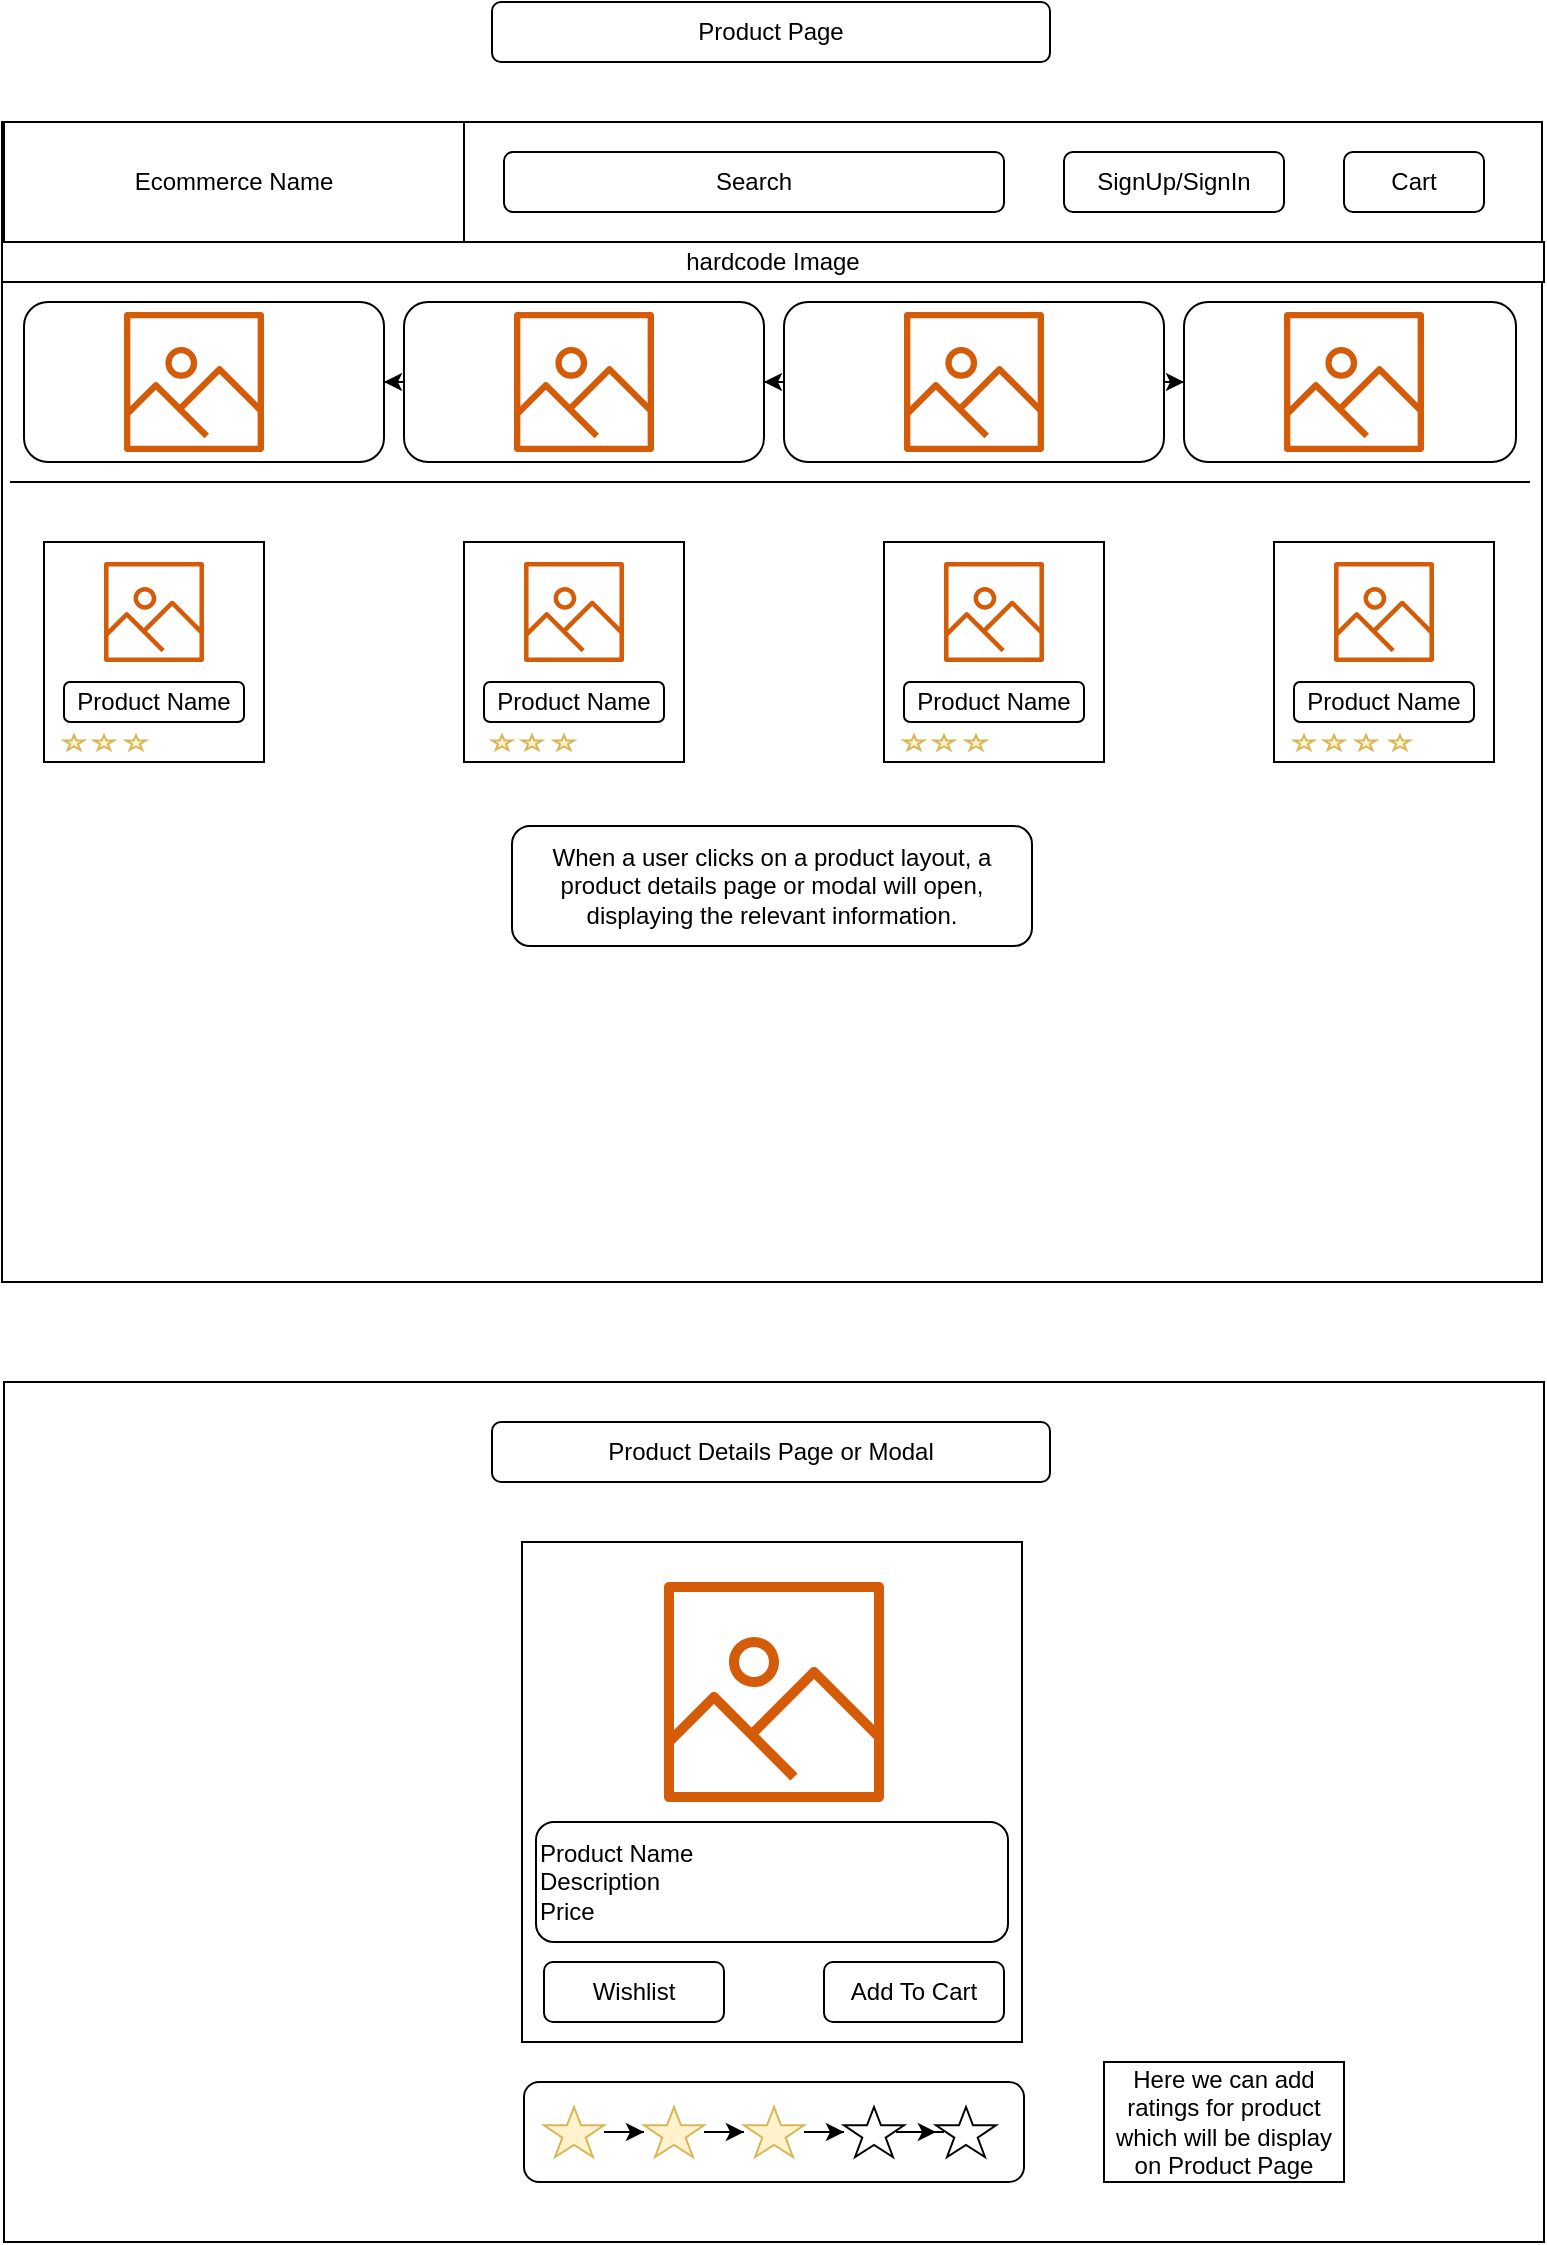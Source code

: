 <mxfile version="21.5.1" type="github">
  <diagram name="Page-1" id="87ZkGZSKprPE7Jpp-hti">
    <mxGraphModel dx="1468" dy="991" grid="1" gridSize="10" guides="1" tooltips="1" connect="1" arrows="1" fold="1" page="1" pageScale="1" pageWidth="827" pageHeight="1169" math="0" shadow="0">
      <root>
        <mxCell id="0" />
        <mxCell id="1" parent="0" />
        <mxCell id="6q_l_qIWVP6Lyo2Kyk2n-1" value="" style="rounded=0;whiteSpace=wrap;html=1;" parent="1" vertex="1">
          <mxGeometry x="29" y="70" width="770" height="580" as="geometry" />
        </mxCell>
        <mxCell id="6q_l_qIWVP6Lyo2Kyk2n-2" value="Product Page" style="rounded=1;whiteSpace=wrap;html=1;" parent="1" vertex="1">
          <mxGeometry x="274" y="10" width="279" height="30" as="geometry" />
        </mxCell>
        <mxCell id="6q_l_qIWVP6Lyo2Kyk2n-4" value="Cart" style="rounded=1;whiteSpace=wrap;html=1;" parent="1" vertex="1">
          <mxGeometry x="700" y="85" width="70" height="30" as="geometry" />
        </mxCell>
        <mxCell id="6q_l_qIWVP6Lyo2Kyk2n-5" value="SignUp/SignIn" style="rounded=1;whiteSpace=wrap;html=1;" parent="1" vertex="1">
          <mxGeometry x="560" y="85" width="110" height="30" as="geometry" />
        </mxCell>
        <mxCell id="6q_l_qIWVP6Lyo2Kyk2n-6" value="hardcode Image" style="rounded=0;whiteSpace=wrap;html=1;" parent="1" vertex="1">
          <mxGeometry x="29" y="130" width="771" height="20" as="geometry" />
        </mxCell>
        <mxCell id="6q_l_qIWVP6Lyo2Kyk2n-7" value="Ecommerce Name" style="rounded=0;whiteSpace=wrap;html=1;" parent="1" vertex="1">
          <mxGeometry x="30" y="70" width="230" height="60" as="geometry" />
        </mxCell>
        <mxCell id="fMObdR9FiFRtV0M5q8pQ-2" value="Search" style="rounded=1;whiteSpace=wrap;html=1;" vertex="1" parent="1">
          <mxGeometry x="280" y="85" width="250" height="30" as="geometry" />
        </mxCell>
        <mxCell id="fMObdR9FiFRtV0M5q8pQ-5" value="" style="edgeStyle=orthogonalEdgeStyle;rounded=0;orthogonalLoop=1;jettySize=auto;html=1;" edge="1" parent="1">
          <mxGeometry relative="1" as="geometry">
            <mxPoint x="210" y="200" as="sourcePoint" />
            <mxPoint x="220" y="200" as="targetPoint" />
          </mxGeometry>
        </mxCell>
        <mxCell id="fMObdR9FiFRtV0M5q8pQ-9" value="" style="edgeStyle=orthogonalEdgeStyle;rounded=0;orthogonalLoop=1;jettySize=auto;html=1;" edge="1" parent="1" source="fMObdR9FiFRtV0M5q8pQ-6" target="fMObdR9FiFRtV0M5q8pQ-8">
          <mxGeometry relative="1" as="geometry" />
        </mxCell>
        <mxCell id="fMObdR9FiFRtV0M5q8pQ-11" value="" style="edgeStyle=orthogonalEdgeStyle;rounded=0;orthogonalLoop=1;jettySize=auto;html=1;" edge="1" parent="1" source="fMObdR9FiFRtV0M5q8pQ-6" target="fMObdR9FiFRtV0M5q8pQ-10">
          <mxGeometry relative="1" as="geometry" />
        </mxCell>
        <mxCell id="fMObdR9FiFRtV0M5q8pQ-6" value="" style="rounded=1;whiteSpace=wrap;html=1;" vertex="1" parent="1">
          <mxGeometry x="420" y="160" width="190" height="80" as="geometry" />
        </mxCell>
        <mxCell id="fMObdR9FiFRtV0M5q8pQ-8" value="" style="rounded=1;whiteSpace=wrap;html=1;" vertex="1" parent="1">
          <mxGeometry x="620" y="160" width="166" height="80" as="geometry" />
        </mxCell>
        <mxCell id="fMObdR9FiFRtV0M5q8pQ-13" value="" style="edgeStyle=orthogonalEdgeStyle;rounded=0;orthogonalLoop=1;jettySize=auto;html=1;" edge="1" parent="1" source="fMObdR9FiFRtV0M5q8pQ-10" target="fMObdR9FiFRtV0M5q8pQ-12">
          <mxGeometry relative="1" as="geometry" />
        </mxCell>
        <mxCell id="fMObdR9FiFRtV0M5q8pQ-10" value="" style="rounded=1;whiteSpace=wrap;html=1;" vertex="1" parent="1">
          <mxGeometry x="230" y="160" width="180" height="80" as="geometry" />
        </mxCell>
        <mxCell id="fMObdR9FiFRtV0M5q8pQ-12" value="" style="rounded=1;whiteSpace=wrap;html=1;" vertex="1" parent="1">
          <mxGeometry x="40" y="160" width="180" height="80" as="geometry" />
        </mxCell>
        <mxCell id="fMObdR9FiFRtV0M5q8pQ-14" value="" style="sketch=0;outlineConnect=0;fontColor=#232F3E;gradientColor=none;fillColor=#D45B07;strokeColor=none;dashed=0;verticalLabelPosition=bottom;verticalAlign=top;align=center;html=1;fontSize=12;fontStyle=0;aspect=fixed;pointerEvents=1;shape=mxgraph.aws4.container_registry_image;" vertex="1" parent="1">
          <mxGeometry x="90" y="165" width="70" height="70" as="geometry" />
        </mxCell>
        <mxCell id="fMObdR9FiFRtV0M5q8pQ-16" value="" style="sketch=0;outlineConnect=0;fontColor=#232F3E;gradientColor=none;fillColor=#D45B07;strokeColor=none;dashed=0;verticalLabelPosition=bottom;verticalAlign=top;align=center;html=1;fontSize=12;fontStyle=0;aspect=fixed;pointerEvents=1;shape=mxgraph.aws4.container_registry_image;" vertex="1" parent="1">
          <mxGeometry x="670" y="165" width="70" height="70" as="geometry" />
        </mxCell>
        <mxCell id="fMObdR9FiFRtV0M5q8pQ-17" value="" style="sketch=0;outlineConnect=0;fontColor=#232F3E;gradientColor=none;fillColor=#D45B07;strokeColor=none;dashed=0;verticalLabelPosition=bottom;verticalAlign=top;align=center;html=1;fontSize=12;fontStyle=0;aspect=fixed;pointerEvents=1;shape=mxgraph.aws4.container_registry_image;" vertex="1" parent="1">
          <mxGeometry x="480" y="165" width="70" height="70" as="geometry" />
        </mxCell>
        <mxCell id="fMObdR9FiFRtV0M5q8pQ-18" value="" style="sketch=0;outlineConnect=0;fontColor=#232F3E;gradientColor=none;fillColor=#D45B07;strokeColor=none;dashed=0;verticalLabelPosition=bottom;verticalAlign=top;align=center;html=1;fontSize=12;fontStyle=0;aspect=fixed;pointerEvents=1;shape=mxgraph.aws4.container_registry_image;" vertex="1" parent="1">
          <mxGeometry x="285" y="165" width="70" height="70" as="geometry" />
        </mxCell>
        <mxCell id="fMObdR9FiFRtV0M5q8pQ-21" value="" style="endArrow=none;html=1;rounded=0;entryX=0.988;entryY=0.471;entryDx=0;entryDy=0;entryPerimeter=0;exitX=0.001;exitY=0.471;exitDx=0;exitDy=0;exitPerimeter=0;" edge="1" parent="1">
          <mxGeometry width="50" height="50" relative="1" as="geometry">
            <mxPoint x="33.0" y="250.0" as="sourcePoint" />
            <mxPoint x="792.99" y="250.0" as="targetPoint" />
          </mxGeometry>
        </mxCell>
        <mxCell id="fMObdR9FiFRtV0M5q8pQ-22" value="" style="whiteSpace=wrap;html=1;aspect=fixed;" vertex="1" parent="1">
          <mxGeometry x="50" y="280" width="110" height="110" as="geometry" />
        </mxCell>
        <mxCell id="fMObdR9FiFRtV0M5q8pQ-23" value="Product Name" style="rounded=1;whiteSpace=wrap;html=1;" vertex="1" parent="1">
          <mxGeometry x="60" y="350" width="90" height="20" as="geometry" />
        </mxCell>
        <mxCell id="fMObdR9FiFRtV0M5q8pQ-24" value="" style="sketch=0;outlineConnect=0;fontColor=#232F3E;gradientColor=none;fillColor=#D45B07;strokeColor=none;dashed=0;verticalLabelPosition=bottom;verticalAlign=top;align=center;html=1;fontSize=12;fontStyle=0;aspect=fixed;pointerEvents=1;shape=mxgraph.aws4.container_registry_image;" vertex="1" parent="1">
          <mxGeometry x="80" y="290" width="50" height="50" as="geometry" />
        </mxCell>
        <mxCell id="fMObdR9FiFRtV0M5q8pQ-25" value="" style="whiteSpace=wrap;html=1;aspect=fixed;" vertex="1" parent="1">
          <mxGeometry x="260" y="280" width="110" height="110" as="geometry" />
        </mxCell>
        <mxCell id="fMObdR9FiFRtV0M5q8pQ-26" value="Product Name" style="rounded=1;whiteSpace=wrap;html=1;" vertex="1" parent="1">
          <mxGeometry x="270" y="350" width="90" height="20" as="geometry" />
        </mxCell>
        <mxCell id="fMObdR9FiFRtV0M5q8pQ-27" value="" style="sketch=0;outlineConnect=0;fontColor=#232F3E;gradientColor=none;fillColor=#D45B07;strokeColor=none;dashed=0;verticalLabelPosition=bottom;verticalAlign=top;align=center;html=1;fontSize=12;fontStyle=0;aspect=fixed;pointerEvents=1;shape=mxgraph.aws4.container_registry_image;" vertex="1" parent="1">
          <mxGeometry x="290" y="290" width="50" height="50" as="geometry" />
        </mxCell>
        <mxCell id="fMObdR9FiFRtV0M5q8pQ-28" value="" style="whiteSpace=wrap;html=1;aspect=fixed;" vertex="1" parent="1">
          <mxGeometry x="470" y="280" width="110" height="110" as="geometry" />
        </mxCell>
        <mxCell id="fMObdR9FiFRtV0M5q8pQ-29" value="Product Name" style="rounded=1;whiteSpace=wrap;html=1;" vertex="1" parent="1">
          <mxGeometry x="480" y="350" width="90" height="20" as="geometry" />
        </mxCell>
        <mxCell id="fMObdR9FiFRtV0M5q8pQ-31" value="" style="whiteSpace=wrap;html=1;aspect=fixed;" vertex="1" parent="1">
          <mxGeometry x="665" y="280" width="110" height="110" as="geometry" />
        </mxCell>
        <mxCell id="fMObdR9FiFRtV0M5q8pQ-32" value="Product Name" style="rounded=1;whiteSpace=wrap;html=1;" vertex="1" parent="1">
          <mxGeometry x="675" y="350" width="90" height="20" as="geometry" />
        </mxCell>
        <mxCell id="fMObdR9FiFRtV0M5q8pQ-33" value="" style="sketch=0;outlineConnect=0;fontColor=#232F3E;gradientColor=none;fillColor=#D45B07;strokeColor=none;dashed=0;verticalLabelPosition=bottom;verticalAlign=top;align=center;html=1;fontSize=12;fontStyle=0;aspect=fixed;pointerEvents=1;shape=mxgraph.aws4.container_registry_image;" vertex="1" parent="1">
          <mxGeometry x="695" y="290" width="50" height="50" as="geometry" />
        </mxCell>
        <mxCell id="fMObdR9FiFRtV0M5q8pQ-34" value="" style="sketch=0;outlineConnect=0;fontColor=#232F3E;gradientColor=none;fillColor=#D45B07;strokeColor=none;dashed=0;verticalLabelPosition=bottom;verticalAlign=top;align=center;html=1;fontSize=12;fontStyle=0;aspect=fixed;pointerEvents=1;shape=mxgraph.aws4.container_registry_image;" vertex="1" parent="1">
          <mxGeometry x="500" y="290" width="50" height="50" as="geometry" />
        </mxCell>
        <mxCell id="fMObdR9FiFRtV0M5q8pQ-37" value="When a user clicks on a product layout, a product details page or modal will open, displaying the relevant information." style="rounded=1;whiteSpace=wrap;html=1;" vertex="1" parent="1">
          <mxGeometry x="284" y="422" width="260" height="60" as="geometry" />
        </mxCell>
        <mxCell id="fMObdR9FiFRtV0M5q8pQ-41" value="" style="rounded=0;whiteSpace=wrap;html=1;" vertex="1" parent="1">
          <mxGeometry x="30" y="700" width="770" height="430" as="geometry" />
        </mxCell>
        <mxCell id="fMObdR9FiFRtV0M5q8pQ-43" value="Product Details Page or Modal" style="rounded=1;whiteSpace=wrap;html=1;" vertex="1" parent="1">
          <mxGeometry x="274" y="720" width="279" height="30" as="geometry" />
        </mxCell>
        <mxCell id="fMObdR9FiFRtV0M5q8pQ-44" value="" style="whiteSpace=wrap;html=1;aspect=fixed;" vertex="1" parent="1">
          <mxGeometry x="289" y="780" width="250" height="250" as="geometry" />
        </mxCell>
        <mxCell id="fMObdR9FiFRtV0M5q8pQ-45" value="" style="sketch=0;outlineConnect=0;fontColor=#232F3E;gradientColor=none;fillColor=#D45B07;strokeColor=none;dashed=0;verticalLabelPosition=bottom;verticalAlign=top;align=center;html=1;fontSize=12;fontStyle=0;aspect=fixed;pointerEvents=1;shape=mxgraph.aws4.container_registry_image;" vertex="1" parent="1">
          <mxGeometry x="360" y="800" width="110" height="110" as="geometry" />
        </mxCell>
        <mxCell id="fMObdR9FiFRtV0M5q8pQ-48" value="&lt;div style=&quot;&quot;&gt;&lt;span style=&quot;background-color: initial;&quot;&gt;Product Name&lt;/span&gt;&lt;/div&gt;&lt;div style=&quot;&quot;&gt;&lt;span style=&quot;background-color: initial;&quot;&gt;Description&lt;/span&gt;&lt;/div&gt;&lt;div style=&quot;&quot;&gt;&lt;span style=&quot;background-color: initial;&quot;&gt;Price&lt;/span&gt;&lt;/div&gt;" style="rounded=1;whiteSpace=wrap;html=1;align=left;" vertex="1" parent="1">
          <mxGeometry x="296" y="920" width="236" height="60" as="geometry" />
        </mxCell>
        <mxCell id="fMObdR9FiFRtV0M5q8pQ-49" value="Wishlist" style="rounded=1;whiteSpace=wrap;html=1;" vertex="1" parent="1">
          <mxGeometry x="300" y="990" width="90" height="30" as="geometry" />
        </mxCell>
        <mxCell id="fMObdR9FiFRtV0M5q8pQ-51" value="Add To Cart" style="rounded=1;whiteSpace=wrap;html=1;" vertex="1" parent="1">
          <mxGeometry x="440" y="990" width="90" height="30" as="geometry" />
        </mxCell>
        <mxCell id="fMObdR9FiFRtV0M5q8pQ-52" value="" style="rounded=1;whiteSpace=wrap;html=1;" vertex="1" parent="1">
          <mxGeometry x="290" y="1050" width="250" height="50" as="geometry" />
        </mxCell>
        <mxCell id="fMObdR9FiFRtV0M5q8pQ-55" value="" style="edgeStyle=orthogonalEdgeStyle;rounded=0;orthogonalLoop=1;jettySize=auto;html=1;" edge="1" parent="1" source="fMObdR9FiFRtV0M5q8pQ-53" target="fMObdR9FiFRtV0M5q8pQ-54">
          <mxGeometry relative="1" as="geometry" />
        </mxCell>
        <mxCell id="fMObdR9FiFRtV0M5q8pQ-53" value="" style="verticalLabelPosition=bottom;verticalAlign=top;html=1;shape=mxgraph.basic.star;fillColor=#fff2cc;strokeColor=#d6b656;" vertex="1" parent="1">
          <mxGeometry x="300" y="1062.5" width="30" height="25" as="geometry" />
        </mxCell>
        <mxCell id="fMObdR9FiFRtV0M5q8pQ-57" value="" style="edgeStyle=orthogonalEdgeStyle;rounded=0;orthogonalLoop=1;jettySize=auto;html=1;" edge="1" parent="1" source="fMObdR9FiFRtV0M5q8pQ-54" target="fMObdR9FiFRtV0M5q8pQ-56">
          <mxGeometry relative="1" as="geometry" />
        </mxCell>
        <mxCell id="fMObdR9FiFRtV0M5q8pQ-54" value="" style="verticalLabelPosition=bottom;verticalAlign=top;html=1;shape=mxgraph.basic.star;fillColor=#fff2cc;strokeColor=#d6b656;" vertex="1" parent="1">
          <mxGeometry x="350" y="1062.5" width="30" height="25" as="geometry" />
        </mxCell>
        <mxCell id="fMObdR9FiFRtV0M5q8pQ-59" value="" style="edgeStyle=orthogonalEdgeStyle;rounded=0;orthogonalLoop=1;jettySize=auto;html=1;" edge="1" parent="1" source="fMObdR9FiFRtV0M5q8pQ-56" target="fMObdR9FiFRtV0M5q8pQ-58">
          <mxGeometry relative="1" as="geometry" />
        </mxCell>
        <mxCell id="fMObdR9FiFRtV0M5q8pQ-56" value="" style="verticalLabelPosition=bottom;verticalAlign=top;html=1;shape=mxgraph.basic.star;fillColor=#fff2cc;strokeColor=#d6b656;" vertex="1" parent="1">
          <mxGeometry x="400" y="1062.5" width="30" height="25" as="geometry" />
        </mxCell>
        <mxCell id="fMObdR9FiFRtV0M5q8pQ-63" value="" style="edgeStyle=orthogonalEdgeStyle;rounded=0;orthogonalLoop=1;jettySize=auto;html=1;" edge="1" parent="1" source="fMObdR9FiFRtV0M5q8pQ-58" target="fMObdR9FiFRtV0M5q8pQ-62">
          <mxGeometry relative="1" as="geometry" />
        </mxCell>
        <mxCell id="fMObdR9FiFRtV0M5q8pQ-58" value="" style="verticalLabelPosition=bottom;verticalAlign=top;html=1;shape=mxgraph.basic.star" vertex="1" parent="1">
          <mxGeometry x="450" y="1062.5" width="30" height="25" as="geometry" />
        </mxCell>
        <mxCell id="fMObdR9FiFRtV0M5q8pQ-62" value="" style="verticalLabelPosition=bottom;verticalAlign=top;html=1;shape=mxgraph.basic.star" vertex="1" parent="1">
          <mxGeometry x="496" y="1062.5" width="30" height="25" as="geometry" />
        </mxCell>
        <mxCell id="fMObdR9FiFRtV0M5q8pQ-65" value="" style="verticalLabelPosition=bottom;verticalAlign=top;html=1;shape=mxgraph.basic.star;fillColor=#fff2cc;strokeColor=#d6b656;" vertex="1" parent="1">
          <mxGeometry x="60" y="376.5" width="10" height="7.5" as="geometry" />
        </mxCell>
        <mxCell id="fMObdR9FiFRtV0M5q8pQ-72" value="" style="verticalLabelPosition=bottom;verticalAlign=top;html=1;shape=mxgraph.basic.star;fillColor=#fff2cc;strokeColor=#d6b656;" vertex="1" parent="1">
          <mxGeometry x="75" y="376.5" width="10" height="7.5" as="geometry" />
        </mxCell>
        <mxCell id="fMObdR9FiFRtV0M5q8pQ-74" value="" style="verticalLabelPosition=bottom;verticalAlign=top;html=1;shape=mxgraph.basic.star;fillColor=#fff2cc;strokeColor=#d6b656;" vertex="1" parent="1">
          <mxGeometry x="91" y="376.5" width="10" height="7.5" as="geometry" />
        </mxCell>
        <mxCell id="fMObdR9FiFRtV0M5q8pQ-75" value="" style="verticalLabelPosition=bottom;verticalAlign=top;html=1;shape=mxgraph.basic.star;fillColor=#fff2cc;strokeColor=#d6b656;" vertex="1" parent="1">
          <mxGeometry x="274" y="376.5" width="10" height="7.5" as="geometry" />
        </mxCell>
        <mxCell id="fMObdR9FiFRtV0M5q8pQ-76" value="" style="verticalLabelPosition=bottom;verticalAlign=top;html=1;shape=mxgraph.basic.star;fillColor=#fff2cc;strokeColor=#d6b656;" vertex="1" parent="1">
          <mxGeometry x="289" y="376.5" width="10" height="7.5" as="geometry" />
        </mxCell>
        <mxCell id="fMObdR9FiFRtV0M5q8pQ-77" value="" style="verticalLabelPosition=bottom;verticalAlign=top;html=1;shape=mxgraph.basic.star;fillColor=#fff2cc;strokeColor=#d6b656;" vertex="1" parent="1">
          <mxGeometry x="305" y="376.5" width="10" height="7.5" as="geometry" />
        </mxCell>
        <mxCell id="fMObdR9FiFRtV0M5q8pQ-78" value="" style="verticalLabelPosition=bottom;verticalAlign=top;html=1;shape=mxgraph.basic.star;fillColor=#fff2cc;strokeColor=#d6b656;" vertex="1" parent="1">
          <mxGeometry x="480" y="376.5" width="10" height="7.5" as="geometry" />
        </mxCell>
        <mxCell id="fMObdR9FiFRtV0M5q8pQ-79" value="" style="verticalLabelPosition=bottom;verticalAlign=top;html=1;shape=mxgraph.basic.star;fillColor=#fff2cc;strokeColor=#d6b656;" vertex="1" parent="1">
          <mxGeometry x="495" y="376.5" width="10" height="7.5" as="geometry" />
        </mxCell>
        <mxCell id="fMObdR9FiFRtV0M5q8pQ-80" value="" style="verticalLabelPosition=bottom;verticalAlign=top;html=1;shape=mxgraph.basic.star;fillColor=#fff2cc;strokeColor=#d6b656;" vertex="1" parent="1">
          <mxGeometry x="511" y="376.5" width="10" height="7.5" as="geometry" />
        </mxCell>
        <mxCell id="fMObdR9FiFRtV0M5q8pQ-81" value="" style="verticalLabelPosition=bottom;verticalAlign=top;html=1;shape=mxgraph.basic.star;fillColor=#fff2cc;strokeColor=#d6b656;" vertex="1" parent="1">
          <mxGeometry x="675" y="376.5" width="10" height="7.5" as="geometry" />
        </mxCell>
        <mxCell id="fMObdR9FiFRtV0M5q8pQ-82" value="" style="verticalLabelPosition=bottom;verticalAlign=top;html=1;shape=mxgraph.basic.star;fillColor=#fff2cc;strokeColor=#d6b656;" vertex="1" parent="1">
          <mxGeometry x="690" y="376.5" width="10" height="7.5" as="geometry" />
        </mxCell>
        <mxCell id="fMObdR9FiFRtV0M5q8pQ-83" value="" style="verticalLabelPosition=bottom;verticalAlign=top;html=1;shape=mxgraph.basic.star;fillColor=#fff2cc;strokeColor=#d6b656;" vertex="1" parent="1">
          <mxGeometry x="706" y="376.5" width="10" height="7.5" as="geometry" />
        </mxCell>
        <mxCell id="fMObdR9FiFRtV0M5q8pQ-84" value="" style="verticalLabelPosition=bottom;verticalAlign=top;html=1;shape=mxgraph.basic.star;fillColor=#fff2cc;strokeColor=#d6b656;" vertex="1" parent="1">
          <mxGeometry x="723" y="376.5" width="10" height="7.5" as="geometry" />
        </mxCell>
        <mxCell id="fMObdR9FiFRtV0M5q8pQ-85" value="Here we can add ratings for product which will be display on Product Page" style="rounded=0;whiteSpace=wrap;html=1;" vertex="1" parent="1">
          <mxGeometry x="580" y="1040" width="120" height="60" as="geometry" />
        </mxCell>
      </root>
    </mxGraphModel>
  </diagram>
</mxfile>
